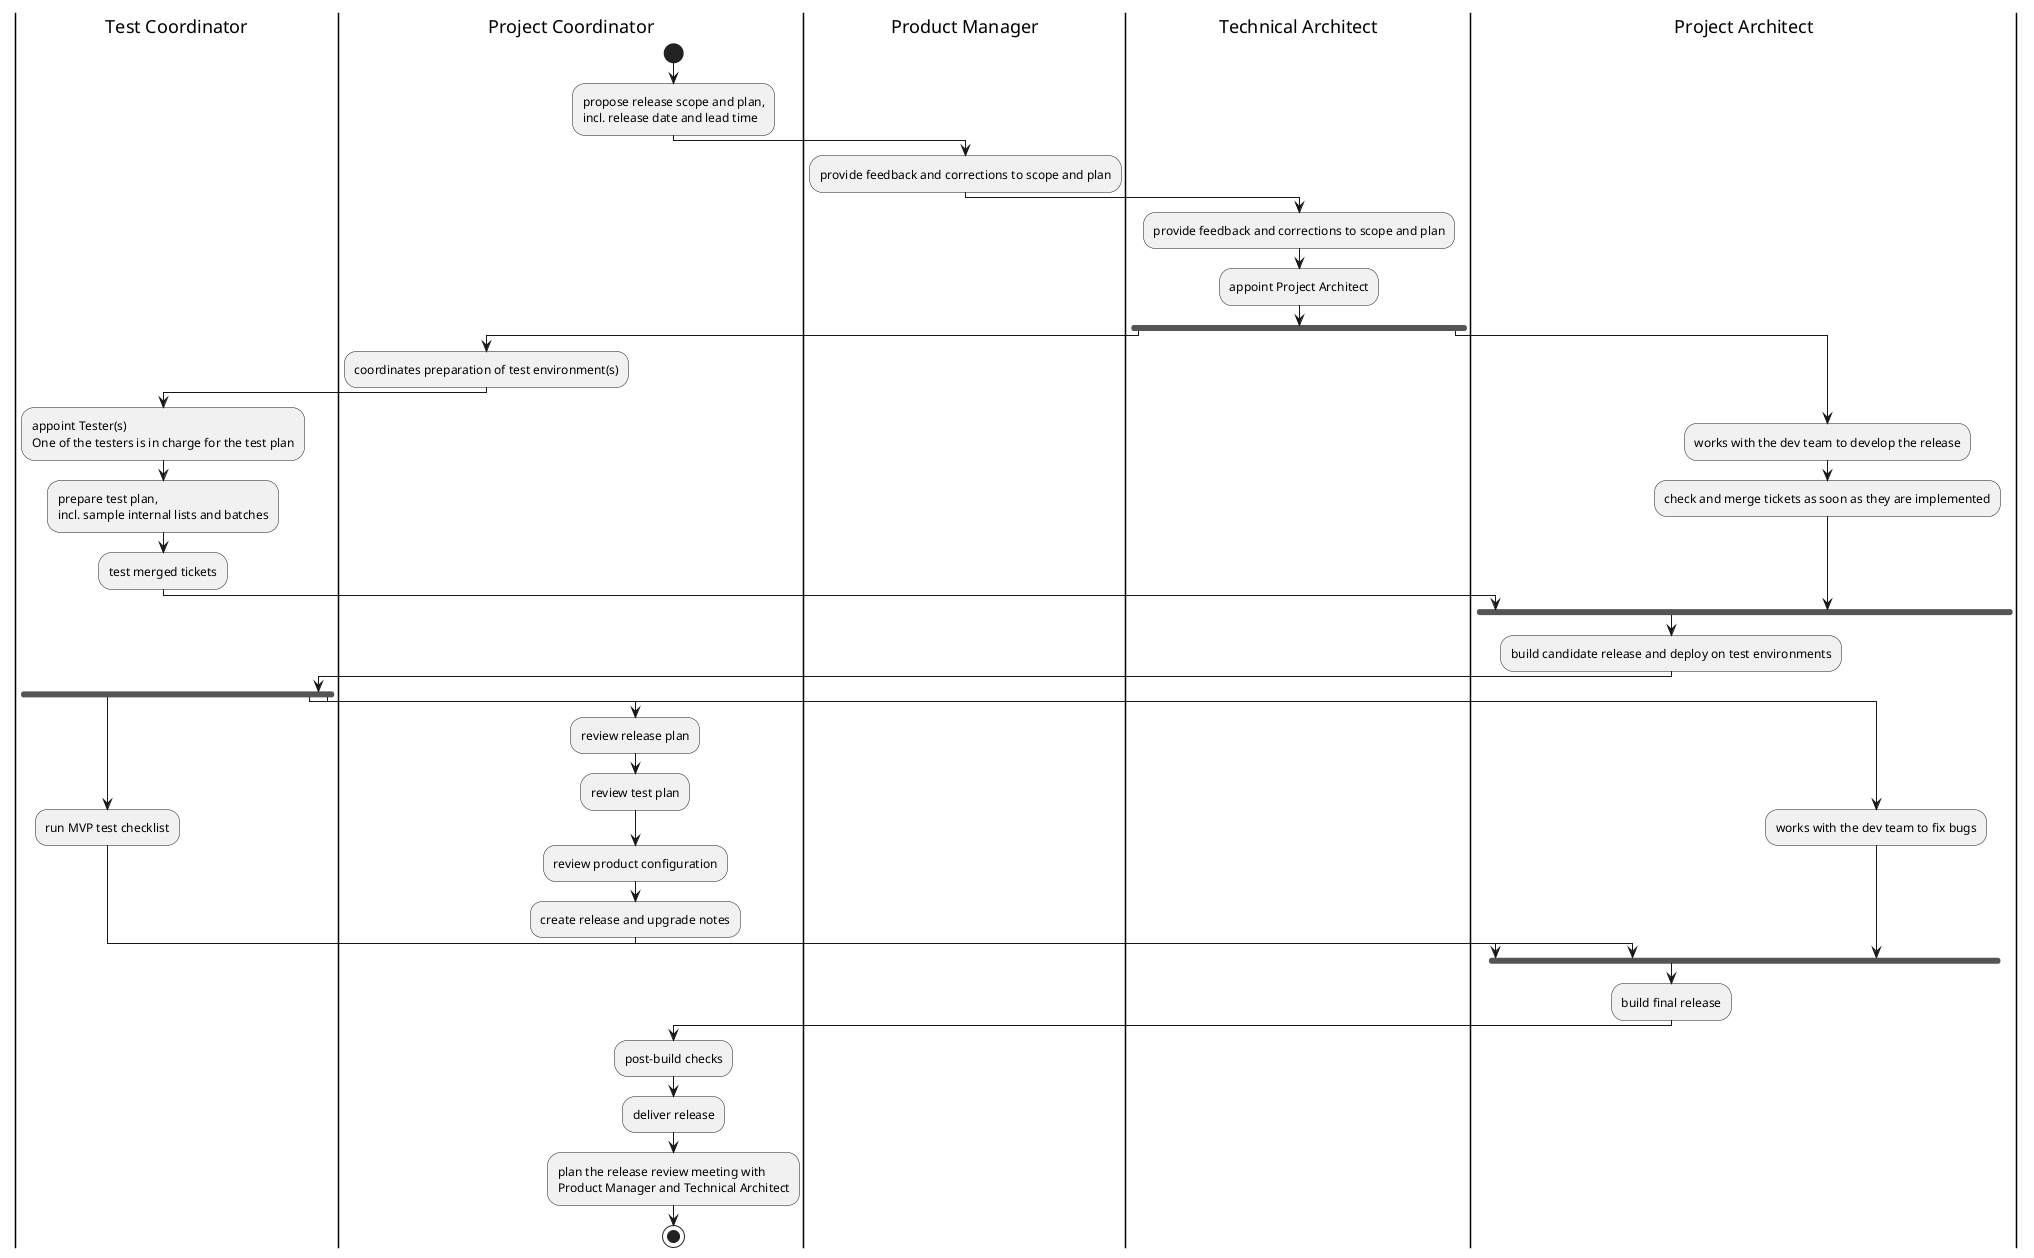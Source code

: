 @startuml
|Test Coordinator|
|Project Coordinator|
start
:propose release scope and plan,\nincl. release date and lead time;

|Product Manager|
:provide feedback and corrections to scope and plan;

|Technical Architect|
:provide feedback and corrections to scope and plan;
:appoint Project Architect;

fork
|Project Coordinator|
:coordinates preparation of test environment(s);

|Test Coordinator|
:appoint Tester(s)\nOne of the testers is in charge for the test plan;
:prepare test plan,\nincl. sample internal lists and batches;
:test merged tickets;

|Project Architect|
fork again
:works with the dev team to develop the release;
:check and merge tickets as soon as they are implemented;

end fork

:build candidate release and deploy on test environments;

|Test Coordinator|
fork
:run MVP test checklist;

|Project Coordinator|
fork again
:review release plan;
:review test plan;
:review product configuration;
:create release and upgrade notes;

|Project Architect|
fork again
:works with the dev team to fix bugs;

end fork

|Project Architect|
:build final release;

|Project Coordinator|
:post-build checks;
:deliver release;
:plan the release review meeting with\nProduct Manager and Technical Architect;


stop

@enduml
